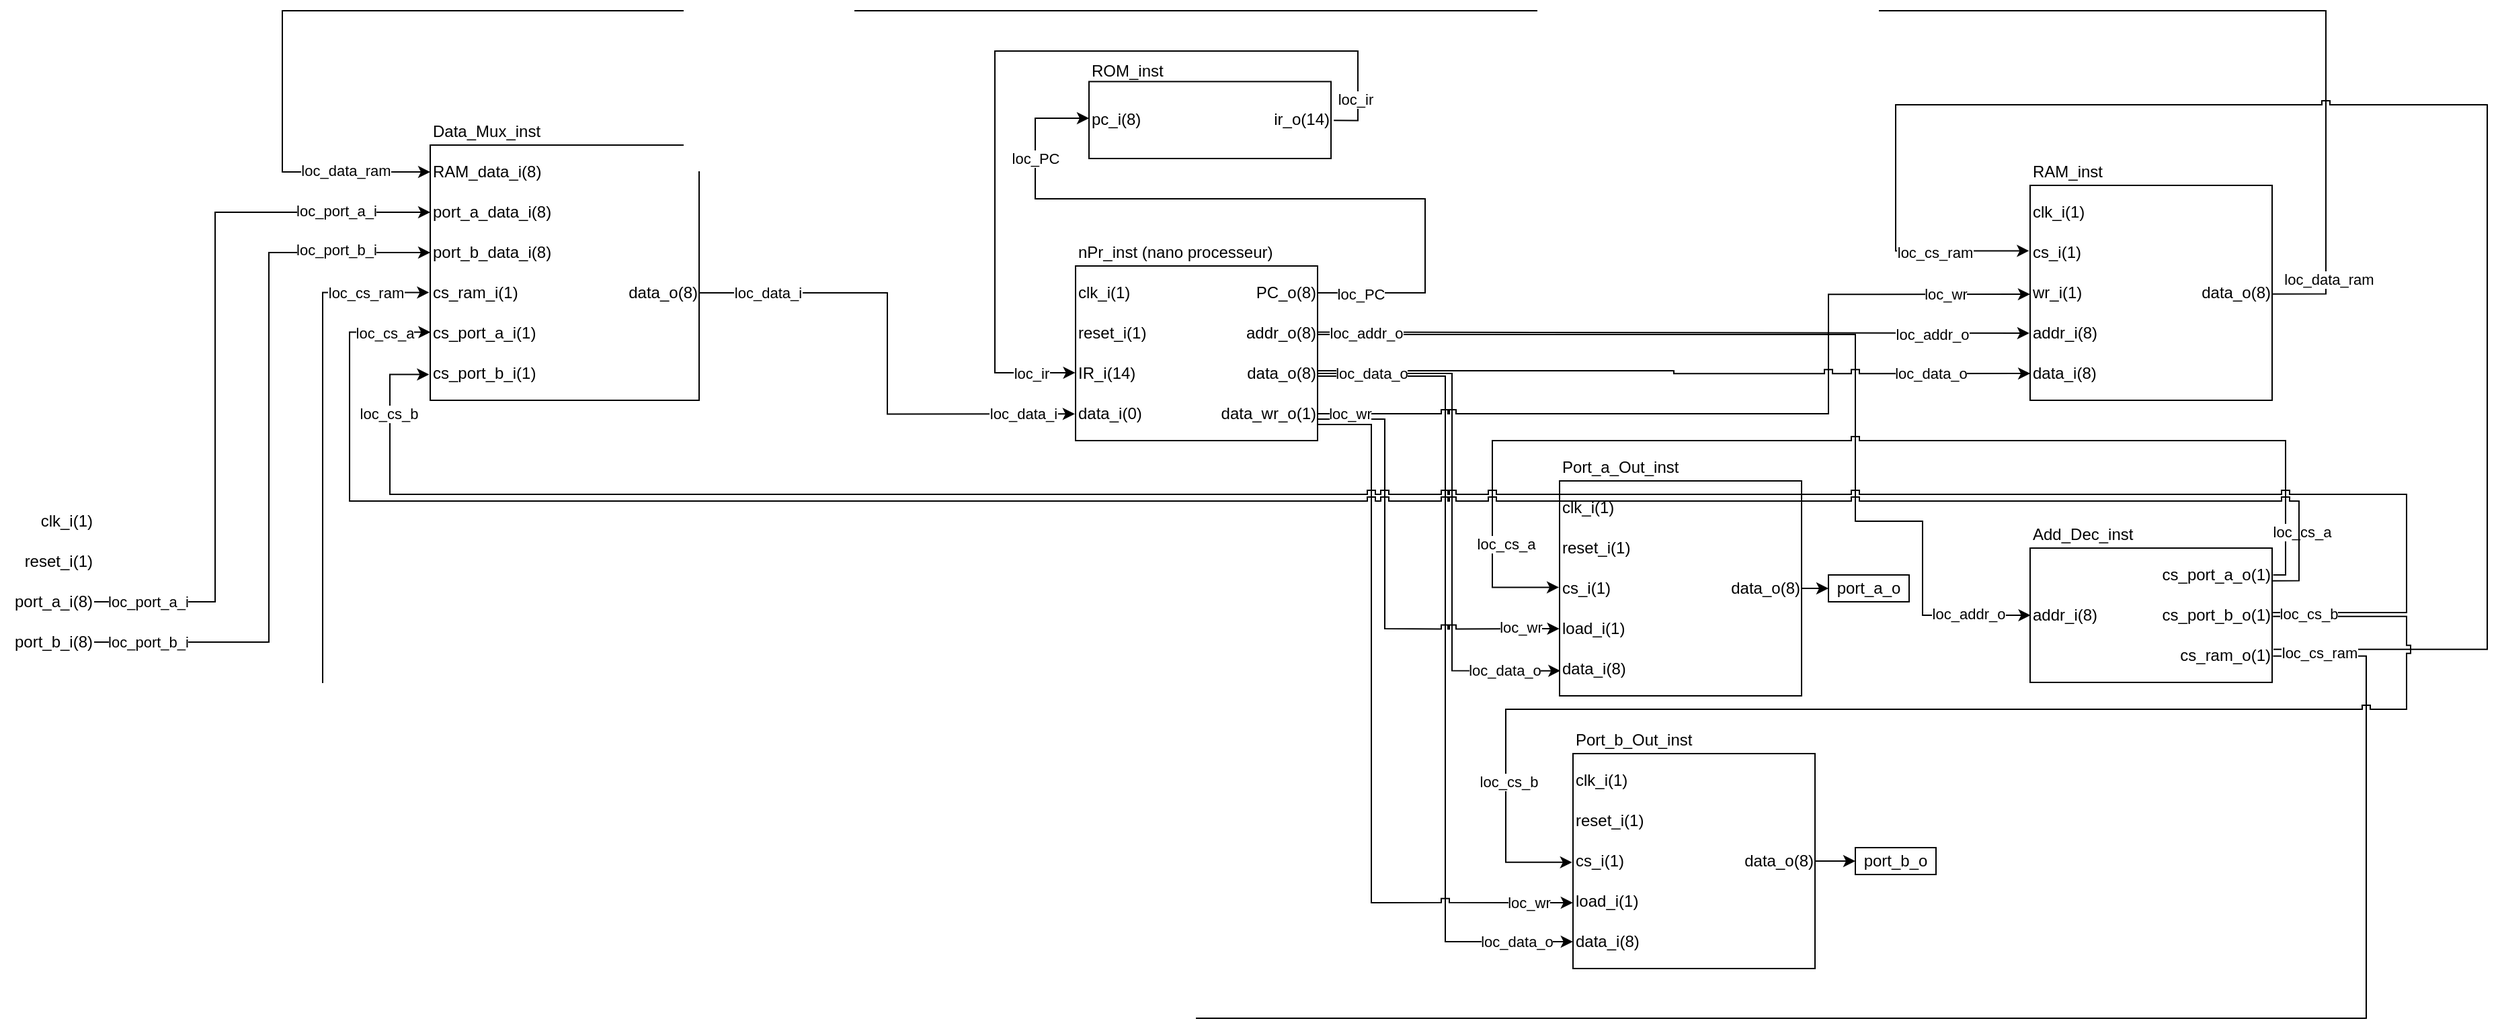 <mxfile>
    <diagram name="Page-1" id="jwIUeSGBcwA--1RXkkxF">
        <mxGraphModel dx="3315" dy="1694" grid="1" gridSize="10" guides="1" tooltips="1" connect="1" arrows="1" fold="1" page="1" pageScale="1" pageWidth="1169" pageHeight="827" math="0" shadow="0">
            <root>
                <mxCell id="0"/>
                <mxCell id="1" parent="0"/>
                <mxCell id="cXgWGchafQ5C-qkIUdc8-190" value="" style="group" parent="1" vertex="1" connectable="0">
                    <mxGeometry x="290" y="-130" width="180" height="150" as="geometry"/>
                </mxCell>
                <mxCell id="cXgWGchafQ5C-qkIUdc8-164" value="" style="whiteSpace=wrap;html=1;" parent="cXgWGchafQ5C-qkIUdc8-190" vertex="1">
                    <mxGeometry y="20" width="180" height="130" as="geometry"/>
                </mxCell>
                <mxCell id="cXgWGchafQ5C-qkIUdc8-177" value="clk_i(1)" style="text;html=1;align=left;verticalAlign=middle;resizable=1;points=[];autosize=0;strokeColor=none;fillColor=none;movable=1;rotatable=1;deletable=1;editable=1;locked=0;connectable=1;" parent="cXgWGchafQ5C-qkIUdc8-190" vertex="1">
                    <mxGeometry y="30" width="50" height="20" as="geometry"/>
                </mxCell>
                <mxCell id="cXgWGchafQ5C-qkIUdc8-178" value="reset_i(1)" style="text;html=1;align=left;verticalAlign=middle;resizable=1;points=[];autosize=0;strokeColor=none;fillColor=none;movable=1;rotatable=1;deletable=1;editable=1;locked=0;connectable=1;" parent="cXgWGchafQ5C-qkIUdc8-190" vertex="1">
                    <mxGeometry y="60" width="50" height="20" as="geometry"/>
                </mxCell>
                <mxCell id="cXgWGchafQ5C-qkIUdc8-179" value="IR_i(14)" style="text;html=1;align=left;verticalAlign=middle;resizable=1;points=[];autosize=0;strokeColor=none;fillColor=none;movable=1;rotatable=1;deletable=1;editable=1;locked=0;connectable=1;" parent="cXgWGchafQ5C-qkIUdc8-190" vertex="1">
                    <mxGeometry y="90" width="50" height="20" as="geometry"/>
                </mxCell>
                <mxCell id="cXgWGchafQ5C-qkIUdc8-181" value="nPr_inst (nano processeur)" style="text;html=1;align=left;verticalAlign=middle;resizable=1;points=[];autosize=0;strokeColor=none;fillColor=none;movable=1;rotatable=1;deletable=1;editable=1;locked=0;connectable=1;" parent="cXgWGchafQ5C-qkIUdc8-190" vertex="1">
                    <mxGeometry width="120" height="20" as="geometry"/>
                </mxCell>
                <mxCell id="cXgWGchafQ5C-qkIUdc8-184" value="data_i(0)" style="text;html=1;align=left;verticalAlign=middle;resizable=1;points=[];autosize=0;strokeColor=none;fillColor=none;movable=1;rotatable=1;deletable=1;editable=1;locked=0;connectable=1;" parent="cXgWGchafQ5C-qkIUdc8-190" vertex="1">
                    <mxGeometry y="120" width="70" height="20" as="geometry"/>
                </mxCell>
                <mxCell id="cXgWGchafQ5C-qkIUdc8-185" value="PC_o(8)" style="text;html=1;align=right;verticalAlign=middle;resizable=1;points=[];autosize=0;strokeColor=none;fillColor=none;movable=1;rotatable=1;deletable=1;editable=1;locked=0;connectable=1;" parent="cXgWGchafQ5C-qkIUdc8-190" vertex="1">
                    <mxGeometry x="90" y="30" width="90" height="20" as="geometry"/>
                </mxCell>
                <mxCell id="cXgWGchafQ5C-qkIUdc8-186" value="addr_o(8)" style="text;html=1;align=right;verticalAlign=middle;resizable=1;points=[];autosize=0;strokeColor=none;fillColor=none;movable=1;rotatable=1;deletable=1;editable=1;locked=0;connectable=1;" parent="cXgWGchafQ5C-qkIUdc8-190" vertex="1">
                    <mxGeometry x="90" y="60" width="90" height="20" as="geometry"/>
                </mxCell>
                <mxCell id="OZgYHWr0lchqSJbdcPem-25" value="data_o(8)" style="text;html=1;align=right;verticalAlign=middle;resizable=1;points=[];autosize=0;strokeColor=none;fillColor=none;movable=1;rotatable=1;deletable=1;editable=1;locked=0;connectable=1;" parent="cXgWGchafQ5C-qkIUdc8-190" vertex="1">
                    <mxGeometry x="90" y="90" width="90" height="20" as="geometry"/>
                </mxCell>
                <mxCell id="OZgYHWr0lchqSJbdcPem-26" value="data_wr_o(1)" style="text;html=1;align=right;verticalAlign=middle;resizable=1;points=[];autosize=0;strokeColor=none;fillColor=none;movable=1;rotatable=1;deletable=1;editable=1;locked=0;connectable=1;" parent="cXgWGchafQ5C-qkIUdc8-190" vertex="1">
                    <mxGeometry x="90" y="120" width="90" height="20" as="geometry"/>
                </mxCell>
                <mxCell id="cXgWGchafQ5C-qkIUdc8-197" value="clk_i(1)" style="text;html=1;align=right;verticalAlign=middle;resizable=1;points=[];autosize=0;strokeColor=none;fillColor=none;movable=1;rotatable=1;deletable=1;editable=1;locked=0;connectable=1;" parent="1" vertex="1">
                    <mxGeometry x="-510" y="70" width="70" height="20" as="geometry"/>
                </mxCell>
                <mxCell id="cXgWGchafQ5C-qkIUdc8-198" value="reset_i(1)" style="text;html=1;align=right;verticalAlign=middle;resizable=1;points=[];autosize=0;strokeColor=none;fillColor=none;movable=1;rotatable=1;deletable=1;editable=1;locked=0;connectable=1;" parent="1" vertex="1">
                    <mxGeometry x="-500" y="100" width="60" height="20" as="geometry"/>
                </mxCell>
                <mxCell id="35" style="edgeStyle=orthogonalEdgeStyle;html=1;rounded=0;" edge="1" parent="1" source="OZgYHWr0lchqSJbdcPem-23" target="OZgYHWr0lchqSJbdcPem-43">
                    <mxGeometry relative="1" as="geometry">
                        <Array as="points">
                            <mxPoint x="-350" y="140"/>
                            <mxPoint x="-350" y="-150"/>
                        </Array>
                    </mxGeometry>
                </mxCell>
                <mxCell id="37" value="loc_port_a_i" style="edgeLabel;html=1;align=center;verticalAlign=middle;resizable=0;points=[];" vertex="1" connectable="0" parent="35">
                    <mxGeometry x="-0.908" relative="1" as="geometry">
                        <mxPoint x="15" as="offset"/>
                    </mxGeometry>
                </mxCell>
                <mxCell id="39" value="loc_port_a_i" style="edgeLabel;html=1;align=center;verticalAlign=middle;resizable=0;points=[];" vertex="1" connectable="0" parent="35">
                    <mxGeometry x="0.771" y="-2" relative="1" as="geometry">
                        <mxPoint x="-8" y="-3" as="offset"/>
                    </mxGeometry>
                </mxCell>
                <mxCell id="OZgYHWr0lchqSJbdcPem-23" value="port_a_i(8)" style="text;html=1;align=right;verticalAlign=middle;resizable=1;points=[];autosize=0;strokeColor=none;fillColor=none;movable=1;rotatable=1;deletable=1;editable=1;locked=0;connectable=1;" parent="1" vertex="1">
                    <mxGeometry x="-500" y="130" width="60" height="20" as="geometry"/>
                </mxCell>
                <mxCell id="36" style="edgeStyle=orthogonalEdgeStyle;rounded=0;html=1;" edge="1" parent="1" source="OZgYHWr0lchqSJbdcPem-24" target="OZgYHWr0lchqSJbdcPem-44">
                    <mxGeometry relative="1" as="geometry">
                        <Array as="points">
                            <mxPoint x="-310" y="170"/>
                            <mxPoint x="-310" y="-120"/>
                        </Array>
                    </mxGeometry>
                </mxCell>
                <mxCell id="38" value="loc_port_b_i" style="edgeLabel;html=1;align=center;verticalAlign=middle;resizable=0;points=[];" vertex="1" connectable="0" parent="36">
                    <mxGeometry x="-0.87" relative="1" as="geometry">
                        <mxPoint x="5" as="offset"/>
                    </mxGeometry>
                </mxCell>
                <mxCell id="40" value="loc_port_b_i" style="edgeLabel;html=1;align=center;verticalAlign=middle;resizable=0;points=[];" vertex="1" connectable="0" parent="36">
                    <mxGeometry x="0.724" y="2" relative="1" as="geometry">
                        <mxPoint x="4" as="offset"/>
                    </mxGeometry>
                </mxCell>
                <mxCell id="OZgYHWr0lchqSJbdcPem-24" value="port_b_i(8)" style="text;html=1;align=right;verticalAlign=middle;resizable=1;points=[];autosize=0;strokeColor=none;fillColor=none;movable=1;rotatable=1;deletable=1;editable=1;locked=0;connectable=1;" parent="1" vertex="1">
                    <mxGeometry x="-500" y="160" width="60" height="20" as="geometry"/>
                </mxCell>
                <mxCell id="OZgYHWr0lchqSJbdcPem-55" value="" style="group" parent="1" vertex="1" connectable="0">
                    <mxGeometry x="-190" y="-220" width="200" height="210" as="geometry"/>
                </mxCell>
                <mxCell id="OZgYHWr0lchqSJbdcPem-41" value="" style="whiteSpace=wrap;html=1;" parent="OZgYHWr0lchqSJbdcPem-55" vertex="1">
                    <mxGeometry y="20" width="200" height="190" as="geometry"/>
                </mxCell>
                <mxCell id="OZgYHWr0lchqSJbdcPem-42" value="RAM_data_i(8)" style="text;html=1;align=left;verticalAlign=middle;resizable=1;points=[];autosize=0;strokeColor=none;fillColor=none;movable=1;rotatable=1;deletable=1;editable=1;locked=0;connectable=1;" parent="OZgYHWr0lchqSJbdcPem-55" vertex="1">
                    <mxGeometry y="30" width="100" height="20" as="geometry"/>
                </mxCell>
                <mxCell id="OZgYHWr0lchqSJbdcPem-43" value="port_a_data_i(8)" style="text;html=1;align=left;verticalAlign=middle;resizable=1;points=[];autosize=0;strokeColor=none;fillColor=none;movable=1;rotatable=1;deletable=1;editable=1;locked=0;connectable=1;" parent="OZgYHWr0lchqSJbdcPem-55" vertex="1">
                    <mxGeometry y="60" width="100" height="20" as="geometry"/>
                </mxCell>
                <mxCell id="OZgYHWr0lchqSJbdcPem-44" value="port_b_data_i(8)" style="text;html=1;align=left;verticalAlign=middle;resizable=1;points=[];autosize=0;strokeColor=none;fillColor=none;movable=1;rotatable=1;deletable=1;editable=1;locked=0;connectable=1;" parent="OZgYHWr0lchqSJbdcPem-55" vertex="1">
                    <mxGeometry y="90" width="100" height="20" as="geometry"/>
                </mxCell>
                <mxCell id="OZgYHWr0lchqSJbdcPem-45" value="Data_Mux_inst" style="text;html=1;align=left;verticalAlign=middle;resizable=1;points=[];autosize=0;strokeColor=none;fillColor=none;movable=1;rotatable=1;deletable=1;editable=1;locked=0;connectable=1;" parent="OZgYHWr0lchqSJbdcPem-55" vertex="1">
                    <mxGeometry width="133.333" height="20" as="geometry"/>
                </mxCell>
                <mxCell id="OZgYHWr0lchqSJbdcPem-46" value="cs_ram_i(1)" style="text;html=1;align=left;verticalAlign=middle;resizable=1;points=[];autosize=0;strokeColor=none;fillColor=none;movable=1;rotatable=1;deletable=1;editable=1;locked=0;connectable=1;" parent="OZgYHWr0lchqSJbdcPem-55" vertex="1">
                    <mxGeometry y="120" width="77.778" height="20" as="geometry"/>
                </mxCell>
                <mxCell id="OZgYHWr0lchqSJbdcPem-49" value="data_o(8)" style="text;html=1;align=right;verticalAlign=middle;resizable=1;points=[];autosize=0;strokeColor=none;fillColor=none;movable=1;rotatable=1;deletable=1;editable=1;locked=0;connectable=1;" parent="OZgYHWr0lchqSJbdcPem-55" vertex="1">
                    <mxGeometry x="100" y="120" width="100" height="20" as="geometry"/>
                </mxCell>
                <mxCell id="OZgYHWr0lchqSJbdcPem-53" value="cs_port_a_i(1)" style="text;html=1;align=left;verticalAlign=middle;resizable=1;points=[];autosize=0;strokeColor=none;fillColor=none;movable=1;rotatable=1;deletable=1;editable=1;locked=0;connectable=1;" parent="OZgYHWr0lchqSJbdcPem-55" vertex="1">
                    <mxGeometry y="150" width="100" height="20" as="geometry"/>
                </mxCell>
                <mxCell id="OZgYHWr0lchqSJbdcPem-54" value="cs_port_b_i(1)" style="text;html=1;align=left;verticalAlign=middle;resizable=1;points=[];autosize=0;strokeColor=none;fillColor=none;movable=1;rotatable=1;deletable=1;editable=1;locked=0;connectable=1;" parent="OZgYHWr0lchqSJbdcPem-55" vertex="1">
                    <mxGeometry y="180" width="100" height="20" as="geometry"/>
                </mxCell>
                <mxCell id="OZgYHWr0lchqSJbdcPem-68" value="" style="group" parent="1" vertex="1" connectable="0">
                    <mxGeometry x="650" y="30" width="180" height="180" as="geometry"/>
                </mxCell>
                <mxCell id="OZgYHWr0lchqSJbdcPem-69" value="" style="whiteSpace=wrap;html=1;" parent="OZgYHWr0lchqSJbdcPem-68" vertex="1">
                    <mxGeometry y="20" width="180" height="160" as="geometry"/>
                </mxCell>
                <mxCell id="OZgYHWr0lchqSJbdcPem-70" value="clk_i(1)" style="text;html=1;align=left;verticalAlign=middle;resizable=1;points=[];autosize=0;strokeColor=none;fillColor=none;movable=1;rotatable=1;deletable=1;editable=1;locked=0;connectable=1;" parent="OZgYHWr0lchqSJbdcPem-68" vertex="1">
                    <mxGeometry y="30" width="50" height="20" as="geometry"/>
                </mxCell>
                <mxCell id="OZgYHWr0lchqSJbdcPem-71" value="cs_i(1)" style="text;html=1;align=left;verticalAlign=middle;resizable=1;points=[];autosize=0;strokeColor=none;fillColor=none;movable=1;rotatable=1;deletable=1;editable=1;locked=0;connectable=1;" parent="OZgYHWr0lchqSJbdcPem-68" vertex="1">
                    <mxGeometry y="90" width="50" height="20" as="geometry"/>
                </mxCell>
                <mxCell id="OZgYHWr0lchqSJbdcPem-72" value="reset_i(1)" style="text;html=1;align=left;verticalAlign=middle;resizable=1;points=[];autosize=0;strokeColor=none;fillColor=none;movable=1;rotatable=1;deletable=1;editable=1;locked=0;connectable=1;" parent="OZgYHWr0lchqSJbdcPem-68" vertex="1">
                    <mxGeometry y="60" width="50" height="20" as="geometry"/>
                </mxCell>
                <mxCell id="OZgYHWr0lchqSJbdcPem-73" value="Port_a_Out_inst" style="text;html=1;align=left;verticalAlign=middle;resizable=1;points=[];autosize=0;strokeColor=none;fillColor=none;movable=1;rotatable=1;deletable=1;editable=1;locked=0;connectable=1;" parent="OZgYHWr0lchqSJbdcPem-68" vertex="1">
                    <mxGeometry width="120" height="20" as="geometry"/>
                </mxCell>
                <mxCell id="OZgYHWr0lchqSJbdcPem-74" value="load_i(1)" style="text;html=1;align=left;verticalAlign=middle;resizable=1;points=[];autosize=0;strokeColor=none;fillColor=none;movable=1;rotatable=1;deletable=1;editable=1;locked=0;connectable=1;" parent="OZgYHWr0lchqSJbdcPem-68" vertex="1">
                    <mxGeometry y="120" width="70" height="20" as="geometry"/>
                </mxCell>
                <mxCell id="OZgYHWr0lchqSJbdcPem-75" value="data_o(8)" style="text;html=1;align=right;verticalAlign=middle;resizable=1;points=[];autosize=0;strokeColor=none;fillColor=none;movable=1;rotatable=1;deletable=1;editable=1;locked=0;connectable=1;" parent="OZgYHWr0lchqSJbdcPem-68" vertex="1">
                    <mxGeometry x="90" y="90" width="90" height="20" as="geometry"/>
                </mxCell>
                <mxCell id="OZgYHWr0lchqSJbdcPem-76" value="data_i(8)" style="text;html=1;align=left;verticalAlign=middle;resizable=1;points=[];autosize=0;strokeColor=none;fillColor=none;movable=1;rotatable=1;deletable=1;editable=1;locked=0;connectable=1;" parent="OZgYHWr0lchqSJbdcPem-68" vertex="1">
                    <mxGeometry y="150" width="70" height="20" as="geometry"/>
                </mxCell>
                <mxCell id="OZgYHWr0lchqSJbdcPem-77" value="" style="group" parent="1" vertex="1" connectable="0">
                    <mxGeometry x="660" y="233" width="180" height="180" as="geometry"/>
                </mxCell>
                <mxCell id="OZgYHWr0lchqSJbdcPem-78" value="" style="whiteSpace=wrap;html=1;" parent="OZgYHWr0lchqSJbdcPem-77" vertex="1">
                    <mxGeometry y="20" width="180" height="160" as="geometry"/>
                </mxCell>
                <mxCell id="OZgYHWr0lchqSJbdcPem-79" value="clk_i(1)" style="text;html=1;align=left;verticalAlign=middle;resizable=1;points=[];autosize=0;strokeColor=none;fillColor=none;movable=1;rotatable=1;deletable=1;editable=1;locked=0;connectable=1;" parent="OZgYHWr0lchqSJbdcPem-77" vertex="1">
                    <mxGeometry y="30" width="50" height="20" as="geometry"/>
                </mxCell>
                <mxCell id="OZgYHWr0lchqSJbdcPem-80" value="cs_i(1)" style="text;html=1;align=left;verticalAlign=middle;resizable=1;points=[];autosize=0;strokeColor=none;fillColor=none;movable=1;rotatable=1;deletable=1;editable=1;locked=0;connectable=1;" parent="OZgYHWr0lchqSJbdcPem-77" vertex="1">
                    <mxGeometry y="90" width="50" height="20" as="geometry"/>
                </mxCell>
                <mxCell id="OZgYHWr0lchqSJbdcPem-81" value="reset_i(1)" style="text;html=1;align=left;verticalAlign=middle;resizable=1;points=[];autosize=0;strokeColor=none;fillColor=none;movable=1;rotatable=1;deletable=1;editable=1;locked=0;connectable=1;" parent="OZgYHWr0lchqSJbdcPem-77" vertex="1">
                    <mxGeometry y="60" width="50" height="20" as="geometry"/>
                </mxCell>
                <mxCell id="OZgYHWr0lchqSJbdcPem-82" value="Port_b_Out_inst" style="text;html=1;align=left;verticalAlign=middle;resizable=1;points=[];autosize=0;strokeColor=none;fillColor=none;movable=1;rotatable=1;deletable=1;editable=1;locked=0;connectable=1;" parent="OZgYHWr0lchqSJbdcPem-77" vertex="1">
                    <mxGeometry width="120" height="20" as="geometry"/>
                </mxCell>
                <mxCell id="OZgYHWr0lchqSJbdcPem-83" value="load_i(1)" style="text;html=1;align=left;verticalAlign=middle;resizable=1;points=[];autosize=0;strokeColor=none;fillColor=none;movable=1;rotatable=1;deletable=1;editable=1;locked=0;connectable=1;" parent="OZgYHWr0lchqSJbdcPem-77" vertex="1">
                    <mxGeometry y="120" width="70" height="20" as="geometry"/>
                </mxCell>
                <mxCell id="OZgYHWr0lchqSJbdcPem-84" value="data_o(8)" style="text;html=1;align=right;verticalAlign=middle;resizable=1;points=[];autosize=0;strokeColor=none;fillColor=none;movable=1;rotatable=1;deletable=1;editable=1;locked=0;connectable=1;" parent="OZgYHWr0lchqSJbdcPem-77" vertex="1">
                    <mxGeometry x="90" y="90" width="90" height="20" as="geometry"/>
                </mxCell>
                <mxCell id="OZgYHWr0lchqSJbdcPem-85" value="data_i(8)" style="text;html=1;align=left;verticalAlign=middle;resizable=1;points=[];autosize=0;strokeColor=none;fillColor=none;movable=1;rotatable=1;deletable=1;editable=1;locked=0;connectable=1;" parent="OZgYHWr0lchqSJbdcPem-77" vertex="1">
                    <mxGeometry y="150" width="70" height="20" as="geometry"/>
                </mxCell>
                <mxCell id="OZgYHWr0lchqSJbdcPem-97" value="" style="group" parent="1" vertex="1" connectable="0">
                    <mxGeometry x="1000" y="80" width="180" height="120" as="geometry"/>
                </mxCell>
                <mxCell id="OZgYHWr0lchqSJbdcPem-87" value="" style="whiteSpace=wrap;html=1;" parent="OZgYHWr0lchqSJbdcPem-97" vertex="1">
                    <mxGeometry y="20" width="180" height="100" as="geometry"/>
                </mxCell>
                <mxCell id="OZgYHWr0lchqSJbdcPem-89" value="addr_i(8)" style="text;html=1;align=left;verticalAlign=middle;resizable=1;points=[];autosize=0;strokeColor=none;fillColor=none;movable=1;rotatable=1;deletable=1;editable=1;locked=0;connectable=1;" parent="OZgYHWr0lchqSJbdcPem-97" vertex="1">
                    <mxGeometry y="60" width="50" height="20" as="geometry"/>
                </mxCell>
                <mxCell id="OZgYHWr0lchqSJbdcPem-91" value="Add_Dec_inst" style="text;html=1;align=left;verticalAlign=middle;resizable=1;points=[];autosize=0;strokeColor=none;fillColor=none;movable=1;rotatable=1;deletable=1;editable=1;locked=0;connectable=1;" parent="OZgYHWr0lchqSJbdcPem-97" vertex="1">
                    <mxGeometry width="120" height="20" as="geometry"/>
                </mxCell>
                <mxCell id="OZgYHWr0lchqSJbdcPem-93" value="cs_port_a_o(1)" style="text;html=1;align=right;verticalAlign=middle;resizable=1;points=[];autosize=0;strokeColor=none;fillColor=none;movable=1;rotatable=1;deletable=1;editable=1;locked=0;connectable=1;" parent="OZgYHWr0lchqSJbdcPem-97" vertex="1">
                    <mxGeometry x="90" y="30" width="90" height="20" as="geometry"/>
                </mxCell>
                <mxCell id="OZgYHWr0lchqSJbdcPem-94" value="cs_port_b_o(1)" style="text;html=1;align=right;verticalAlign=middle;resizable=1;points=[];autosize=0;strokeColor=none;fillColor=none;movable=1;rotatable=1;deletable=1;editable=1;locked=0;connectable=1;" parent="OZgYHWr0lchqSJbdcPem-97" vertex="1">
                    <mxGeometry x="90" y="60" width="90" height="20" as="geometry"/>
                </mxCell>
                <mxCell id="OZgYHWr0lchqSJbdcPem-95" value="cs_ram_o(1)" style="text;html=1;align=right;verticalAlign=middle;resizable=1;points=[];autosize=0;strokeColor=none;fillColor=none;movable=1;rotatable=1;deletable=1;editable=1;locked=0;connectable=1;" parent="OZgYHWr0lchqSJbdcPem-97" vertex="1">
                    <mxGeometry x="90" y="90" width="90" height="20" as="geometry"/>
                </mxCell>
                <mxCell id="OZgYHWr0lchqSJbdcPem-27" value="" style="group" parent="1" vertex="1" connectable="0">
                    <mxGeometry x="300" y="-260" width="180" height="70" as="geometry"/>
                </mxCell>
                <mxCell id="OZgYHWr0lchqSJbdcPem-28" value="" style="whiteSpace=wrap;html=1;" parent="OZgYHWr0lchqSJbdcPem-27" vertex="1">
                    <mxGeometry y="12.727" width="180" height="57.273" as="geometry"/>
                </mxCell>
                <mxCell id="OZgYHWr0lchqSJbdcPem-32" value="ROM_inst" style="text;html=1;align=left;verticalAlign=middle;resizable=1;points=[];autosize=0;strokeColor=none;fillColor=none;movable=1;rotatable=1;deletable=1;editable=1;locked=0;connectable=1;" parent="OZgYHWr0lchqSJbdcPem-27" vertex="1">
                    <mxGeometry y="0.119" width="120" height="9.333" as="geometry"/>
                </mxCell>
                <mxCell id="OZgYHWr0lchqSJbdcPem-38" value="pc_i(8)" style="text;html=1;align=left;verticalAlign=middle;resizable=1;points=[];autosize=0;strokeColor=none;fillColor=none;movable=1;rotatable=1;deletable=1;editable=1;locked=0;connectable=1;" parent="OZgYHWr0lchqSJbdcPem-27" vertex="1">
                    <mxGeometry y="31.36" width="60" height="20" as="geometry"/>
                </mxCell>
                <mxCell id="OZgYHWr0lchqSJbdcPem-39" value="ir_o(14)" style="text;html=1;align=right;verticalAlign=middle;resizable=1;points=[];autosize=0;strokeColor=none;fillColor=none;movable=1;rotatable=1;deletable=1;editable=1;locked=0;connectable=1;" parent="OZgYHWr0lchqSJbdcPem-27" vertex="1">
                    <mxGeometry x="90" y="31.36" width="90" height="20" as="geometry"/>
                </mxCell>
                <mxCell id="OZgYHWr0lchqSJbdcPem-103" style="edgeStyle=orthogonalEdgeStyle;rounded=0;orthogonalLoop=1;jettySize=auto;html=1;entryX=0;entryY=0.432;entryDx=0;entryDy=0;entryPerimeter=0;" parent="1" source="cXgWGchafQ5C-qkIUdc8-185" target="OZgYHWr0lchqSJbdcPem-38" edge="1">
                    <mxGeometry relative="1" as="geometry">
                        <Array as="points">
                            <mxPoint x="550" y="-90"/>
                            <mxPoint x="550" y="-160"/>
                            <mxPoint x="260" y="-160"/>
                            <mxPoint x="260" y="-220"/>
                        </Array>
                    </mxGeometry>
                </mxCell>
                <mxCell id="24" value="loc_PC" style="edgeLabel;html=1;align=center;verticalAlign=middle;resizable=0;points=[];" vertex="1" connectable="0" parent="OZgYHWr0lchqSJbdcPem-103">
                    <mxGeometry x="-0.884" y="-1" relative="1" as="geometry">
                        <mxPoint as="offset"/>
                    </mxGeometry>
                </mxCell>
                <mxCell id="32" value="loc_PC" style="edgeLabel;html=1;align=center;verticalAlign=middle;resizable=0;points=[];" vertex="1" connectable="0" parent="OZgYHWr0lchqSJbdcPem-103">
                    <mxGeometry x="0.896" relative="1" as="geometry">
                        <mxPoint x="-12" y="30" as="offset"/>
                    </mxGeometry>
                </mxCell>
                <mxCell id="OZgYHWr0lchqSJbdcPem-104" style="edgeStyle=orthogonalEdgeStyle;rounded=0;orthogonalLoop=1;jettySize=auto;html=1;entryX=-0.004;entryY=0.474;entryDx=0;entryDy=0;entryPerimeter=0;exitX=1.023;exitY=0.516;exitDx=0;exitDy=0;exitPerimeter=0;" parent="1" source="OZgYHWr0lchqSJbdcPem-39" target="cXgWGchafQ5C-qkIUdc8-179" edge="1">
                    <mxGeometry relative="1" as="geometry">
                        <Array as="points">
                            <mxPoint x="500" y="-218"/>
                            <mxPoint x="500" y="-270"/>
                            <mxPoint x="230" y="-270"/>
                            <mxPoint x="230" y="-30"/>
                        </Array>
                    </mxGeometry>
                </mxCell>
                <mxCell id="26" value="loc_ir" style="edgeLabel;html=1;align=center;verticalAlign=middle;resizable=0;points=[];" vertex="1" connectable="0" parent="OZgYHWr0lchqSJbdcPem-104">
                    <mxGeometry x="0.897" relative="1" as="geometry">
                        <mxPoint as="offset"/>
                    </mxGeometry>
                </mxCell>
                <mxCell id="33" value="loc_ir" style="edgeLabel;html=1;align=center;verticalAlign=middle;resizable=0;points=[];" vertex="1" connectable="0" parent="OZgYHWr0lchqSJbdcPem-104">
                    <mxGeometry x="-0.894" y="2" relative="1" as="geometry">
                        <mxPoint as="offset"/>
                    </mxGeometry>
                </mxCell>
                <mxCell id="OZgYHWr0lchqSJbdcPem-56" value="" style="group" parent="1" vertex="1" connectable="0">
                    <mxGeometry x="1000" y="-190" width="180" height="180" as="geometry"/>
                </mxCell>
                <mxCell id="OZgYHWr0lchqSJbdcPem-57" value="" style="whiteSpace=wrap;html=1;" parent="OZgYHWr0lchqSJbdcPem-56" vertex="1">
                    <mxGeometry y="20" width="180" height="160" as="geometry"/>
                </mxCell>
                <mxCell id="OZgYHWr0lchqSJbdcPem-58" value="clk_i(1)" style="text;html=1;align=left;verticalAlign=middle;resizable=1;points=[];autosize=0;strokeColor=none;fillColor=none;movable=1;rotatable=1;deletable=1;editable=1;locked=0;connectable=1;" parent="OZgYHWr0lchqSJbdcPem-56" vertex="1">
                    <mxGeometry y="30" width="50" height="20" as="geometry"/>
                </mxCell>
                <mxCell id="OZgYHWr0lchqSJbdcPem-59" value="cs_i(1)" style="text;html=1;align=left;verticalAlign=middle;resizable=1;points=[];autosize=0;strokeColor=none;fillColor=none;movable=1;rotatable=1;deletable=1;editable=1;locked=0;connectable=1;" parent="OZgYHWr0lchqSJbdcPem-56" vertex="1">
                    <mxGeometry y="60" width="50" height="20" as="geometry"/>
                </mxCell>
                <mxCell id="OZgYHWr0lchqSJbdcPem-60" value="wr_i(1)" style="text;html=1;align=left;verticalAlign=middle;resizable=1;points=[];autosize=0;strokeColor=none;fillColor=none;movable=1;rotatable=1;deletable=1;editable=1;locked=0;connectable=1;" parent="OZgYHWr0lchqSJbdcPem-56" vertex="1">
                    <mxGeometry y="90" width="50" height="20" as="geometry"/>
                </mxCell>
                <mxCell id="OZgYHWr0lchqSJbdcPem-61" value="RAM_inst" style="text;html=1;align=left;verticalAlign=middle;resizable=1;points=[];autosize=0;strokeColor=none;fillColor=none;movable=1;rotatable=1;deletable=1;editable=1;locked=0;connectable=1;" parent="OZgYHWr0lchqSJbdcPem-56" vertex="1">
                    <mxGeometry width="120" height="20" as="geometry"/>
                </mxCell>
                <mxCell id="OZgYHWr0lchqSJbdcPem-62" value="addr_i(8)" style="text;html=1;align=left;verticalAlign=middle;resizable=1;points=[];autosize=0;strokeColor=none;fillColor=none;movable=1;rotatable=1;deletable=1;editable=1;locked=0;connectable=1;" parent="OZgYHWr0lchqSJbdcPem-56" vertex="1">
                    <mxGeometry y="120" width="70" height="20" as="geometry"/>
                </mxCell>
                <mxCell id="OZgYHWr0lchqSJbdcPem-65" value="data_o(8)" style="text;html=1;align=right;verticalAlign=middle;resizable=1;points=[];autosize=0;strokeColor=none;fillColor=none;movable=1;rotatable=1;deletable=1;editable=1;locked=0;connectable=1;" parent="OZgYHWr0lchqSJbdcPem-56" vertex="1">
                    <mxGeometry x="90" y="90" width="90" height="20" as="geometry"/>
                </mxCell>
                <mxCell id="OZgYHWr0lchqSJbdcPem-67" value="data_i(8)" style="text;html=1;align=left;verticalAlign=middle;resizable=1;points=[];autosize=0;strokeColor=none;fillColor=none;movable=1;rotatable=1;deletable=1;editable=1;locked=0;connectable=1;" parent="OZgYHWr0lchqSJbdcPem-56" vertex="1">
                    <mxGeometry y="150" width="70" height="20" as="geometry"/>
                </mxCell>
                <mxCell id="OZgYHWr0lchqSJbdcPem-106" style="edgeStyle=orthogonalEdgeStyle;rounded=0;orthogonalLoop=1;jettySize=auto;html=1;exitX=0.999;exitY=0.46;exitDx=0;exitDy=0;exitPerimeter=0;entryX=-0.008;entryY=0.5;entryDx=0;entryDy=0;entryPerimeter=0;jumpStyle=sharp;" parent="1" source="cXgWGchafQ5C-qkIUdc8-186" target="OZgYHWr0lchqSJbdcPem-62" edge="1">
                    <mxGeometry relative="1" as="geometry">
                        <mxPoint x="480.48" y="-59.99" as="sourcePoint"/>
                        <mxPoint x="1000" as="targetPoint"/>
                        <Array as="points">
                            <mxPoint x="735" y="-61"/>
                            <mxPoint x="999" y="-60"/>
                        </Array>
                    </mxGeometry>
                </mxCell>
                <mxCell id="48" value="loc_addr_o" style="edgeLabel;html=1;align=center;verticalAlign=middle;resizable=0;points=[];" vertex="1" connectable="0" parent="OZgYHWr0lchqSJbdcPem-106">
                    <mxGeometry x="0.726" y="-1" relative="1" as="geometry">
                        <mxPoint as="offset"/>
                    </mxGeometry>
                </mxCell>
                <mxCell id="OZgYHWr0lchqSJbdcPem-107" style="edgeStyle=orthogonalEdgeStyle;rounded=0;orthogonalLoop=1;jettySize=auto;html=1;entryX=0.006;entryY=0.5;entryDx=0;entryDy=0;entryPerimeter=0;jumpStyle=sharp;" parent="1" source="cXgWGchafQ5C-qkIUdc8-186" target="OZgYHWr0lchqSJbdcPem-89" edge="1">
                    <mxGeometry relative="1" as="geometry">
                        <mxPoint x="480" y="-26" as="sourcePoint"/>
                        <mxPoint x="1010" y="150" as="targetPoint"/>
                        <Array as="points">
                            <mxPoint x="870" y="-59"/>
                            <mxPoint x="870" y="80"/>
                            <mxPoint x="920" y="80"/>
                            <mxPoint x="920" y="150"/>
                        </Array>
                    </mxGeometry>
                </mxCell>
                <mxCell id="30" value="loc_addr_o" style="edgeLabel;html=1;align=center;verticalAlign=middle;resizable=0;points=[];" vertex="1" connectable="0" parent="OZgYHWr0lchqSJbdcPem-107">
                    <mxGeometry x="-0.902" y="-1" relative="1" as="geometry">
                        <mxPoint y="-2" as="offset"/>
                    </mxGeometry>
                </mxCell>
                <mxCell id="66" value="loc_addr_o" style="edgeLabel;html=1;align=center;verticalAlign=middle;resizable=0;points=[];" vertex="1" connectable="0" parent="OZgYHWr0lchqSJbdcPem-107">
                    <mxGeometry x="0.841" y="-1" relative="1" as="geometry">
                        <mxPoint x="12" y="-2" as="offset"/>
                    </mxGeometry>
                </mxCell>
                <mxCell id="OZgYHWr0lchqSJbdcPem-109" style="edgeStyle=orthogonalEdgeStyle;rounded=0;orthogonalLoop=1;jettySize=auto;html=1;entryX=-0.008;entryY=0.509;entryDx=0;entryDy=0;entryPerimeter=0;" parent="1" source="OZgYHWr0lchqSJbdcPem-49" target="cXgWGchafQ5C-qkIUdc8-184" edge="1">
                    <mxGeometry relative="1" as="geometry"/>
                </mxCell>
                <mxCell id="28" value="loc_data_i" style="edgeLabel;html=1;align=center;verticalAlign=middle;resizable=0;points=[];" vertex="1" connectable="0" parent="OZgYHWr0lchqSJbdcPem-109">
                    <mxGeometry x="0.74" y="-1" relative="1" as="geometry">
                        <mxPoint x="9" y="-1" as="offset"/>
                    </mxGeometry>
                </mxCell>
                <mxCell id="41" value="loc_data_i" style="edgeLabel;html=1;align=center;verticalAlign=middle;resizable=0;points=[];" vertex="1" connectable="0" parent="OZgYHWr0lchqSJbdcPem-109">
                    <mxGeometry x="-0.726" relative="1" as="geometry">
                        <mxPoint as="offset"/>
                    </mxGeometry>
                </mxCell>
                <mxCell id="OZgYHWr0lchqSJbdcPem-113" style="edgeStyle=orthogonalEdgeStyle;rounded=0;orthogonalLoop=1;jettySize=auto;html=1;entryX=0.009;entryY=0.567;entryDx=0;entryDy=0;entryPerimeter=0;" parent="1" source="OZgYHWr0lchqSJbdcPem-25" target="OZgYHWr0lchqSJbdcPem-76" edge="1">
                    <mxGeometry relative="1" as="geometry">
                        <Array as="points">
                            <mxPoint x="570" y="-30"/>
                            <mxPoint x="570" y="191"/>
                        </Array>
                    </mxGeometry>
                </mxCell>
                <mxCell id="55" value="loc_data_o" style="edgeLabel;html=1;align=center;verticalAlign=middle;resizable=0;points=[];" vertex="1" connectable="0" parent="OZgYHWr0lchqSJbdcPem-113">
                    <mxGeometry x="0.804" y="-1" relative="1" as="geometry">
                        <mxPoint x="-2" y="-2" as="offset"/>
                    </mxGeometry>
                </mxCell>
                <mxCell id="OZgYHWr0lchqSJbdcPem-114" style="edgeStyle=orthogonalEdgeStyle;rounded=0;orthogonalLoop=1;jettySize=auto;html=1;entryX=-0.001;entryY=0.524;entryDx=0;entryDy=0;entryPerimeter=0;" parent="1" target="OZgYHWr0lchqSJbdcPem-85" edge="1">
                    <mxGeometry relative="1" as="geometry">
                        <mxPoint x="470" y="-28" as="sourcePoint"/>
                        <mxPoint x="659.79" y="384.36" as="targetPoint"/>
                        <Array as="points">
                            <mxPoint x="565" y="-28"/>
                            <mxPoint x="565" y="393"/>
                            <mxPoint x="660" y="393"/>
                        </Array>
                    </mxGeometry>
                </mxCell>
                <mxCell id="65" value="loc_data_o" style="edgeLabel;html=1;align=center;verticalAlign=middle;resizable=0;points=[];" vertex="1" connectable="0" parent="OZgYHWr0lchqSJbdcPem-114">
                    <mxGeometry x="0.89" y="1" relative="1" as="geometry">
                        <mxPoint x="-9" y="1" as="offset"/>
                    </mxGeometry>
                </mxCell>
                <mxCell id="OZgYHWr0lchqSJbdcPem-115" style="edgeStyle=orthogonalEdgeStyle;rounded=0;orthogonalLoop=1;jettySize=auto;html=1;entryX=-0.001;entryY=0.553;entryDx=0;entryDy=0;entryPerimeter=0;jumpStyle=sharp;" parent="1" source="OZgYHWr0lchqSJbdcPem-26" target="OZgYHWr0lchqSJbdcPem-60" edge="1">
                    <mxGeometry relative="1" as="geometry">
                        <Array as="points">
                            <mxPoint x="850"/>
                            <mxPoint x="850" y="-89"/>
                        </Array>
                    </mxGeometry>
                </mxCell>
                <mxCell id="47" value="loc_wr" style="edgeLabel;html=1;align=center;verticalAlign=middle;resizable=0;points=[];" vertex="1" connectable="0" parent="OZgYHWr0lchqSJbdcPem-115">
                    <mxGeometry x="0.796" relative="1" as="geometry">
                        <mxPoint as="offset"/>
                    </mxGeometry>
                </mxCell>
                <mxCell id="2" style="edgeStyle=orthogonalEdgeStyle;html=1;jumpStyle=sharp;rounded=0;entryX=0.001;entryY=0.503;entryDx=0;entryDy=0;entryPerimeter=0;" parent="1" target="OZgYHWr0lchqSJbdcPem-67" edge="1">
                    <mxGeometry relative="1" as="geometry">
                        <mxPoint x="470" y="-32.0" as="sourcePoint"/>
                        <mxPoint x="1000" y="-30" as="targetPoint"/>
                        <Array as="points">
                            <mxPoint x="735" y="-32"/>
                            <mxPoint x="735" y="-30"/>
                        </Array>
                    </mxGeometry>
                </mxCell>
                <mxCell id="29" value="loc_data_o" style="edgeLabel;html=1;align=center;verticalAlign=middle;resizable=0;points=[];" vertex="1" connectable="0" parent="2">
                    <mxGeometry x="-0.877" relative="1" as="geometry">
                        <mxPoint x="7" y="2" as="offset"/>
                    </mxGeometry>
                </mxCell>
                <mxCell id="49" value="loc_data_o" style="edgeLabel;html=1;align=center;verticalAlign=middle;resizable=0;points=[];" vertex="1" connectable="0" parent="2">
                    <mxGeometry x="0.722" relative="1" as="geometry">
                        <mxPoint as="offset"/>
                    </mxGeometry>
                </mxCell>
                <mxCell id="12" style="edgeStyle=orthogonalEdgeStyle;rounded=0;jumpStyle=sharp;html=1;entryX=-0.003;entryY=0.53;entryDx=0;entryDy=0;entryPerimeter=0;" parent="1" target="OZgYHWr0lchqSJbdcPem-74" edge="1">
                    <mxGeometry relative="1" as="geometry">
                        <mxPoint x="470" y="4" as="sourcePoint"/>
                        <mxPoint x="650.91" y="162.98" as="targetPoint"/>
                        <Array as="points">
                            <mxPoint x="520" y="4"/>
                            <mxPoint x="520" y="160"/>
                            <mxPoint x="650" y="160"/>
                        </Array>
                    </mxGeometry>
                </mxCell>
                <mxCell id="31" value="loc_wr" style="edgeLabel;html=1;align=center;verticalAlign=middle;resizable=0;points=[];" vertex="1" connectable="0" parent="12">
                    <mxGeometry x="-0.901" y="-1" relative="1" as="geometry">
                        <mxPoint x="7" y="-5" as="offset"/>
                    </mxGeometry>
                </mxCell>
                <mxCell id="53" value="loc_wr" style="edgeLabel;html=1;align=center;verticalAlign=middle;resizable=0;points=[];" vertex="1" connectable="0" parent="12">
                    <mxGeometry x="0.738" y="1" relative="1" as="geometry">
                        <mxPoint x="14" as="offset"/>
                    </mxGeometry>
                </mxCell>
                <mxCell id="13" style="edgeStyle=orthogonalEdgeStyle;rounded=0;jumpStyle=sharp;html=1;entryX=-0.001;entryY=0.54;entryDx=0;entryDy=0;entryPerimeter=0;" parent="1" target="OZgYHWr0lchqSJbdcPem-83" edge="1">
                    <mxGeometry relative="1" as="geometry">
                        <mxPoint x="470" y="8" as="sourcePoint"/>
                        <mxPoint x="660" y="360" as="targetPoint"/>
                        <Array as="points">
                            <mxPoint x="510" y="8"/>
                            <mxPoint x="510" y="364"/>
                            <mxPoint x="660" y="364"/>
                        </Array>
                    </mxGeometry>
                </mxCell>
                <mxCell id="64" value="loc_wr" style="edgeLabel;html=1;align=center;verticalAlign=middle;resizable=0;points=[];" vertex="1" connectable="0" parent="13">
                    <mxGeometry x="0.807" relative="1" as="geometry">
                        <mxPoint x="19" as="offset"/>
                    </mxGeometry>
                </mxCell>
                <mxCell id="14" style="edgeStyle=orthogonalEdgeStyle;rounded=0;jumpStyle=sharp;html=1;exitX=1.003;exitY=0.541;exitDx=0;exitDy=0;exitPerimeter=0;" parent="1" source="OZgYHWr0lchqSJbdcPem-65" target="OZgYHWr0lchqSJbdcPem-42" edge="1">
                    <mxGeometry relative="1" as="geometry">
                        <Array as="points">
                            <mxPoint x="1220" y="-89"/>
                            <mxPoint x="1220" y="-300"/>
                            <mxPoint x="-300" y="-300"/>
                            <mxPoint x="-300" y="-180"/>
                        </Array>
                    </mxGeometry>
                </mxCell>
                <mxCell id="34" value="loc_data_ram" style="edgeLabel;html=1;align=center;verticalAlign=middle;resizable=0;points=[];" vertex="1" connectable="0" parent="14">
                    <mxGeometry x="0.937" y="1" relative="1" as="geometry">
                        <mxPoint as="offset"/>
                    </mxGeometry>
                </mxCell>
                <mxCell id="50" value="loc_data_ram" style="edgeLabel;html=1;align=center;verticalAlign=middle;resizable=0;points=[];" vertex="1" connectable="0" parent="14">
                    <mxGeometry x="-0.927" y="-2" relative="1" as="geometry">
                        <mxPoint y="22" as="offset"/>
                    </mxGeometry>
                </mxCell>
                <mxCell id="17" style="edgeStyle=orthogonalEdgeStyle;rounded=0;jumpStyle=sharp;html=1;entryX=-0.01;entryY=0.486;entryDx=0;entryDy=0;entryPerimeter=0;exitX=1.008;exitY=0.521;exitDx=0;exitDy=0;exitPerimeter=0;" parent="1" source="OZgYHWr0lchqSJbdcPem-95" target="OZgYHWr0lchqSJbdcPem-46" edge="1">
                    <mxGeometry relative="1" as="geometry">
                        <Array as="points">
                            <mxPoint x="1250" y="180"/>
                            <mxPoint x="1250" y="450"/>
                            <mxPoint x="-270" y="450"/>
                            <mxPoint x="-270" y="-90"/>
                        </Array>
                    </mxGeometry>
                </mxCell>
                <mxCell id="42" value="loc_cs_ram" style="edgeLabel;html=1;align=center;verticalAlign=middle;resizable=0;points=[];" vertex="1" connectable="0" parent="17">
                    <mxGeometry x="0.946" y="1" relative="1" as="geometry">
                        <mxPoint x="19" y="1" as="offset"/>
                    </mxGeometry>
                </mxCell>
                <mxCell id="18" style="edgeStyle=orthogonalEdgeStyle;rounded=0;jumpStyle=sharp;html=1;entryX=-0.016;entryY=0.436;entryDx=0;entryDy=0;entryPerimeter=0;exitX=1.011;exitY=0.269;exitDx=0;exitDy=0;exitPerimeter=0;" parent="1" source="OZgYHWr0lchqSJbdcPem-95" target="OZgYHWr0lchqSJbdcPem-59" edge="1">
                    <mxGeometry relative="1" as="geometry">
                        <Array as="points">
                            <mxPoint x="1340" y="175"/>
                            <mxPoint x="1340" y="-230"/>
                            <mxPoint x="900" y="-230"/>
                            <mxPoint x="900" y="-121"/>
                        </Array>
                    </mxGeometry>
                </mxCell>
                <mxCell id="46" value="loc_cs_ram" style="edgeLabel;html=1;align=center;verticalAlign=middle;resizable=0;points=[];" vertex="1" connectable="0" parent="18">
                    <mxGeometry x="0.875" y="1" relative="1" as="geometry">
                        <mxPoint x="5" y="2" as="offset"/>
                    </mxGeometry>
                </mxCell>
                <mxCell id="70" value="loc_cs_ram" style="edgeLabel;html=1;align=center;verticalAlign=middle;resizable=0;points=[];" vertex="1" connectable="0" parent="18">
                    <mxGeometry x="-0.963" y="-2" relative="1" as="geometry">
                        <mxPoint x="11" as="offset"/>
                    </mxGeometry>
                </mxCell>
                <mxCell id="20" style="edgeStyle=orthogonalEdgeStyle;rounded=0;jumpStyle=sharp;html=1;entryX=-0.009;entryY=0.461;entryDx=0;entryDy=0;entryPerimeter=0;exitX=1.009;exitY=0.5;exitDx=0;exitDy=0;exitPerimeter=0;" parent="1" source="OZgYHWr0lchqSJbdcPem-93" target="OZgYHWr0lchqSJbdcPem-71" edge="1">
                    <mxGeometry relative="1" as="geometry">
                        <Array as="points">
                            <mxPoint x="1190" y="120"/>
                            <mxPoint x="1190" y="20"/>
                            <mxPoint x="600" y="20"/>
                            <mxPoint x="600" y="129"/>
                        </Array>
                    </mxGeometry>
                </mxCell>
                <mxCell id="52" value="loc_cs_a" style="edgeLabel;html=1;align=center;verticalAlign=middle;resizable=0;points=[];" vertex="1" connectable="0" parent="20">
                    <mxGeometry x="0.809" relative="1" as="geometry">
                        <mxPoint x="10" as="offset"/>
                    </mxGeometry>
                </mxCell>
                <mxCell id="67" value="loc_cs_a" style="edgeLabel;html=1;align=center;verticalAlign=middle;resizable=0;points=[];" vertex="1" connectable="0" parent="20">
                    <mxGeometry x="-0.917" y="1" relative="1" as="geometry">
                        <mxPoint x="13" y="-6" as="offset"/>
                    </mxGeometry>
                </mxCell>
                <mxCell id="21" style="edgeStyle=orthogonalEdgeStyle;rounded=0;jumpStyle=sharp;html=1;entryX=-0.012;entryY=0.547;entryDx=0;entryDy=0;entryPerimeter=0;exitX=1.007;exitY=0.546;exitDx=0;exitDy=0;exitPerimeter=0;" parent="1" source="OZgYHWr0lchqSJbdcPem-94" target="OZgYHWr0lchqSJbdcPem-80" edge="1">
                    <mxGeometry relative="1" as="geometry">
                        <Array as="points">
                            <mxPoint x="1280" y="151"/>
                            <mxPoint x="1280" y="220"/>
                            <mxPoint x="610" y="220"/>
                            <mxPoint x="610" y="334"/>
                        </Array>
                    </mxGeometry>
                </mxCell>
                <mxCell id="63" value="loc_cs_b" style="edgeLabel;html=1;align=center;verticalAlign=middle;resizable=0;points=[];" vertex="1" connectable="0" parent="21">
                    <mxGeometry x="0.781" y="2" relative="1" as="geometry">
                        <mxPoint as="offset"/>
                    </mxGeometry>
                </mxCell>
                <mxCell id="22" style="edgeStyle=orthogonalEdgeStyle;rounded=0;jumpStyle=sharp;html=1;entryX=0.002;entryY=0.463;entryDx=0;entryDy=0;entryPerimeter=0;exitX=0.994;exitY=0.467;exitDx=0;exitDy=0;exitPerimeter=0;" parent="1" target="OZgYHWr0lchqSJbdcPem-53" edge="1">
                    <mxGeometry relative="1" as="geometry">
                        <mxPoint x="1179.46" y="124.34" as="sourcePoint"/>
                        <mxPoint x="-220" y="5" as="targetPoint"/>
                        <Array as="points">
                            <mxPoint x="1200" y="124"/>
                            <mxPoint x="1200" y="65"/>
                            <mxPoint x="-250" y="65"/>
                            <mxPoint x="-250" y="-61"/>
                        </Array>
                    </mxGeometry>
                </mxCell>
                <mxCell id="43" value="loc_cs_a" style="edgeLabel;html=1;align=center;verticalAlign=middle;resizable=0;points=[];" vertex="1" connectable="0" parent="22">
                    <mxGeometry x="0.954" y="-1" relative="1" as="geometry">
                        <mxPoint x="5" y="-1" as="offset"/>
                    </mxGeometry>
                </mxCell>
                <mxCell id="23" style="edgeStyle=orthogonalEdgeStyle;rounded=0;jumpStyle=sharp;html=1;entryX=-0.008;entryY=0.539;entryDx=0;entryDy=0;entryPerimeter=0;exitX=1.007;exitY=0.402;exitDx=0;exitDy=0;exitPerimeter=0;" parent="1" source="OZgYHWr0lchqSJbdcPem-94" target="OZgYHWr0lchqSJbdcPem-54" edge="1">
                    <mxGeometry relative="1" as="geometry">
                        <Array as="points">
                            <mxPoint x="1280" y="148"/>
                            <mxPoint x="1280" y="60"/>
                            <mxPoint x="-220" y="60"/>
                            <mxPoint x="-220" y="-29"/>
                        </Array>
                    </mxGeometry>
                </mxCell>
                <mxCell id="44" value="loc_cs_b" style="edgeLabel;html=1;align=center;verticalAlign=middle;resizable=0;points=[];" vertex="1" connectable="0" parent="23">
                    <mxGeometry x="0.9" y="1" relative="1" as="geometry">
                        <mxPoint y="-32" as="offset"/>
                    </mxGeometry>
                </mxCell>
                <mxCell id="69" value="loc_cs_b" style="edgeLabel;html=1;align=center;verticalAlign=middle;resizable=0;points=[];" vertex="1" connectable="0" parent="23">
                    <mxGeometry x="-0.958" y="-1" relative="1" as="geometry">
                        <mxPoint x="-12" as="offset"/>
                    </mxGeometry>
                </mxCell>
                <mxCell id="56" style="edgeStyle=orthogonalEdgeStyle;rounded=0;html=1;" edge="1" parent="1" source="OZgYHWr0lchqSJbdcPem-75" target="59">
                    <mxGeometry relative="1" as="geometry">
                        <mxPoint x="850.56" y="131.47" as="targetPoint"/>
                    </mxGeometry>
                </mxCell>
                <mxCell id="59" value="port_a_o" style="whiteSpace=wrap;html=1;" vertex="1" parent="1">
                    <mxGeometry x="850" y="120" width="60" height="20" as="geometry"/>
                </mxCell>
                <mxCell id="61" value="port_b_o" style="whiteSpace=wrap;html=1;" vertex="1" parent="1">
                    <mxGeometry x="870" y="323" width="60" height="20" as="geometry"/>
                </mxCell>
                <mxCell id="62" style="edgeStyle=orthogonalEdgeStyle;rounded=0;html=1;" edge="1" parent="1" source="OZgYHWr0lchqSJbdcPem-84" target="61">
                    <mxGeometry relative="1" as="geometry"/>
                </mxCell>
            </root>
        </mxGraphModel>
    </diagram>
</mxfile>